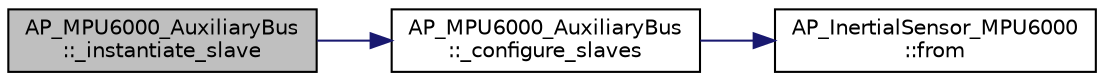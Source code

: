 digraph "AP_MPU6000_AuxiliaryBus::_instantiate_slave"
{
 // INTERACTIVE_SVG=YES
  edge [fontname="Helvetica",fontsize="10",labelfontname="Helvetica",labelfontsize="10"];
  node [fontname="Helvetica",fontsize="10",shape=record];
  rankdir="LR";
  Node1 [label="AP_MPU6000_AuxiliaryBus\l::_instantiate_slave",height=0.2,width=0.4,color="black", fillcolor="grey75", style="filled", fontcolor="black"];
  Node1 -> Node2 [color="midnightblue",fontsize="10",style="solid",fontname="Helvetica"];
  Node2 [label="AP_MPU6000_AuxiliaryBus\l::_configure_slaves",height=0.2,width=0.4,color="black", fillcolor="white", style="filled",URL="$classAP__MPU6000__AuxiliaryBus.html#a61c83c1b35fdb75d1bec9aec3e55e47b"];
  Node2 -> Node3 [color="midnightblue",fontsize="10",style="solid",fontname="Helvetica"];
  Node3 [label="AP_InertialSensor_MPU6000\l::from",height=0.2,width=0.4,color="black", fillcolor="white", style="filled",URL="$classAP__InertialSensor__MPU6000.html#a646ac7c1c087707ef5d4c3bb14b95a4d"];
}
